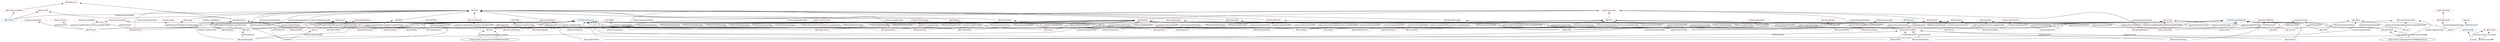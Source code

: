 digraph G {
  rankdir=BT
  node[height=.3]
"https://w3id.org/oseg/ont/osh/okh#FileUrl" [fillcolor="#1f77b4" color="#1f77b4" label="okh:FileUrl"]
"https://w3id.org/oseg/ont/osh/okh#Readme" [fillcolor="#1f77b4" color="#1f77b4" label="okh:Readme"]
"https://w3id.org/oseg/ont/osh/okh#AuxiliaryFile" [fillcolor="#1f77b4" color="#1f77b4" label="okh:AuxiliaryFile"]
"http://www.w3.org/2002/07/owl#ObjectProperty" [fillcolor="#1f77b4" color="#1f77b4" label="owl:ObjectProperty"]
"http://schema.org/StructuredValue" [fillcolor="#1f77b4" color="#1f77b4" label="schema:Structured..."]
"http://www.w3.org/2001/XMLSchema#dateTimeStamp" [fillcolor="#1f77b4" color="#1f77b4" label="xsd:dateTimeStamp"]
"http://www.w3.org/2002/07/owl#DatatypeProperty" [fillcolor="#1f77b4" color="#1f77b4" label="owl:DatatypeProperty"]
"http://www.w3.org/2001/XMLSchema#string" [fillcolor="#1f77b4" color="#1f77b4" label="xsd:string"]
"https://w3id.org/oseg/ont/osh/okh#Reference" [fillcolor="#1f77b4" color="#1f77b4" label="okh:Reference"]
"http://schema.org/Organization" [fillcolor="#1f77b4" color="#1f77b4" label="schema:Organization"]
"https://w3id.org/oseg/ont/osh/okh#BoM" [fillcolor="#1f77b4" color="#1f77b4" label="okh:BoM"]
"https://w3id.org/oseg/ont/osh/okh#ManifestFile" [fillcolor="#1f77b4" color="#1f77b4" label="okh:ManifestFile"]
"http://schema.org/URL" [fillcolor="#1f77b4" color="#1f77b4" label="schema:URL"]
"https://w3id.org/oseg/ont/osh/okh#OuterDimensions" [fillcolor="#1f77b4" color="#1f77b4" label="okh:OuterDimensions"]
"https://w3id.org/oseg/ont/osh/okh#Component" [fillcolor="#1f77b4" color="#1f77b4" label="okh:Component"]
"http://www.w3.org/2002/07/owl#Ontology" [fillcolor="#1f77b4" color="#1f77b4" label="owl:Ontology"]
"https://w3id.org/oseg/ont/osh/okh#Module" [fillcolor="#1f77b4" color="#1f77b4" label="okh:Module"]
"https://w3id.org/oseg/ont/osh/okh#Standard" [fillcolor="#1f77b4" color="#1f77b4" label="okh:Standard"]
"https://w3id.org/oseg/ont/osh/okh#ExportFile" [fillcolor="#1f77b4" color="#1f77b4" label="okh:ExportFile"]
"https://w3id.org/oseg/ont/osh/okh#Publication" [fillcolor="#1f77b4" color="#1f77b4" label="okh:Publication"]
"https://w3id.org/oseg/ont/osh/okh#ComponentReference" [fillcolor="#1f77b4" color="#1f77b4" label="okh:ComponentRefe..."]
"https://w3id.org/oseg/ont/osh/otrl#OTRL" [fillcolor="#1f77b4" color="#1f77b4" label="otrl:OTRL"]
"https://w3id.org/oseg/ont/osh/okh#Image" [fillcolor="#1f77b4" color="#1f77b4" label="okh:Image"]
"https://w3id.org/oseg/ont/osh/okh#File" [fillcolor="#1f77b4" color="#1f77b4" label="okh:File"]
"https://w3id.org/oseg/ont/osh/tsdc/core#OHTsDC" [fillcolor="#1f77b4" color="#1f77b4" label="tsdc:OHTsDC"]
"https://w3id.org/oseg/ont/osh/okh#WebsiteUrl" [fillcolor="#1f77b4" color="#1f77b4" label="okh:WebsiteUrl"]
"https://w3id.org/oseg/ont/osh/okh#Software" [fillcolor="#1f77b4" color="#1f77b4" label="okh:Software"]
"https://w3id.org/oseg/ont/osh/otrl#ODRL" [fillcolor="#1f77b4" color="#1f77b4" label="otrl:ODRL"]
"http://schema.org/Person" [fillcolor="#1f77b4" color="#1f77b4" label="schema:Person"]
"https://w3id.org/oseg/ont/osh/okh#UserManual" [fillcolor="#1f77b4" color="#1f77b4" label="okh:UserManual"]
"https://w3id.org/oseg/ont/osh/okh#ContributionGuide" [fillcolor="#1f77b4" color="#1f77b4" label="okh:ContributionG..."]
"https://w3id.org/oseg/ont/osh/okh#SourceFile" [fillcolor="#1f77b4" color="#1f77b4" label="okh:SourceFile"]
"http://spdx.org/rdf/terms#ListedLicense" [fillcolor="#1f77b4" color="#1f77b4" label="spdxt:ListedLicense"]
"http://ns.nature.com/terms/Publication" [fillcolor="#1f77b4" color="#1f77b4" label="npg:Publication"]
"http://www.w3.org/1999/02/22-rdf-syntax-ns#Property" [fillcolor="#1f77b4" color="#1f77b4" label="rdf:Property"]
"https://w3id.org/oseg/ont/osh/okh#ManufacturingInstructions" [fillcolor="#1f77b4" color="#1f77b4" label="okh:Manufacturing..."]
"https://w3id.org/oseg/ont/osh/okh#Mass" [fillcolor="#1f77b4" color="#1f77b4" label="okh:Mass"]
"https://w3id.org/oseg/ont/osh/okh#Part" [fillcolor="#1f77b4" color="#1f77b4" label="okh:Part"]
"https://w3id.org/oseg/ont/osh/okh#productionMetadata" [fillcolor="#e377c2" color="#e377c2" label="okh:productionMet..."]
"https://w3id.org/oseg/ont/osh/okh#Part" [fillcolor="#e377c2" color="#e377c2" label="okh:Part"]
"https://www.gnu.org/licenses/gpl-3.0.txt" [fillcolor="#e377c2" color="#e377c2" label="ns1:gpl-3.0.txt"]
"https://w3id.org/oseg/ont/osh/okh#Module" [fillcolor="#e377c2" color="#e377c2" label="okh:Module"]
"https://w3id.org/oseg/ont/osh/okh#File" [fillcolor="#e377c2" color="#e377c2" label="okh:File"]
"https://w3id.org/oseg/ont/osh/okh#organization" [fillcolor="#e377c2" color="#e377c2" label="okh:organization"]
"http://schema.org/version" [fillcolor="#e377c2" color="#e377c2" label="schema:version"]
"https://w3id.org/oseg/ont/osh/okh#Component" [fillcolor="#e377c2" color="#e377c2" label="okh:Component"]
"https://w3id.org/oseg/ont/osh/okh#hasPublication" [fillcolor="#e377c2" color="#e377c2" label="okh:hasPublication"]
"https://w3id.org/oseg/ont/osh/okh#Mass" [fillcolor="#e377c2" color="#e377c2" label="okh:Mass"]
"https://w3id.org/oseg/ont/osh/okh#hasUserManual" [fillcolor="#e377c2" color="#e377c2" label="okh:hasUserManual"]
"https://w3id.org/oseg/ont/osh/okh#functionalMetadata" [fillcolor="#e377c2" color="#e377c2" label="okh:functionalMet..."]
"https://w3id.org/oseg/ont/osh/okh#installationGuide" [fillcolor="#e377c2" color="#e377c2" label="okh:installationG..."]
"https://w3id.org/oseg/ont/osh/okh#Software" [fillcolor="#e377c2" color="#e377c2" label="okh:Software"]
"http://schema.org/url" [fillcolor="#e377c2" color="#e377c2" label="schema:url"]
"https://w3id.org/oseg/ont/osh/okh#cpcPatentClass" [fillcolor="#e377c2" color="#e377c2" label="okh:cpcPatentClass"]
"http://ns.nature.com/terms/doi" [fillcolor="#e377c2" color="#e377c2" label="npg:doi"]
"http://schema.org/StructuredValue" [fillcolor="#e377c2" color="#e377c2" label="schema:Structured..."]
"https://w3id.org/oseg/ont/osh/okh#Standard" [fillcolor="#e377c2" color="#e377c2" label="okh:Standard"]
"https://w3id.org/oseg/ont/osh/okh#documentationLanguage" [fillcolor="#e377c2" color="#e377c2" label="okh:documentation..."]
"http://schema.org/Organization" [fillcolor="#e377c2" color="#e377c2" label="schema:Organization"]
"http://schema.org/URL" [fillcolor="#e377c2" color="#e377c2" label="schema:URL"]
"https://w3id.org/oseg/ont/osh/okh#hasManufacturingInstructions" [fillcolor="#e377c2" color="#e377c2" label="okh:hasManufactur..."]
"https://w3id.org/oseg/ont/osh/okh#release" [fillcolor="#e377c2" color="#e377c2" label="okh:release"]
"https://w3id.org/oseg/ont/osh/okh#hasImage" [fillcolor="#e377c2" color="#e377c2" label="okh:hasImage"]
"https://w3id.org/oseg/ont/osh/okh#Image" [fillcolor="#e377c2" color="#e377c2" label="okh:Image"]
"https://w3id.org/oseg/ont/osh/okh#tsdc" [fillcolor="#e377c2" color="#e377c2" label="okh:tsdc"]
"https://w3id.org/oseg/ont/osh/okh#UserManual" [fillcolor="#e377c2" color="#e377c2" label="okh:UserManual"]
"https://w3id.org/oseg/ont/osh/okh" [fillcolor="#e377c2" color="#e377c2" label="ns2:okh"]
"https://w3id.org/oseg/ont/osh/okh#auxiliary" [fillcolor="#e377c2" color="#e377c2" label="okh:auxiliary"]
"https://w3id.org/oseg/ont/osh/okh#hasComponent" [fillcolor="#e377c2" color="#e377c2" label="okh:hasComponent"]
"http://www.w3.org/2001/XMLSchema#string" [fillcolor="#e377c2" color="#e377c2" label="xsd:string"]
"https://w3id.org/oseg/ont/osh/okh#WebsiteUrl" [fillcolor="#e377c2" color="#e377c2" label="okh:WebsiteUrl"]
"https://w3id.org/oseg/ont/osh/otrl#OTRL" [fillcolor="#e377c2" color="#e377c2" label="otrl:OTRL"]
"https://w3id.org/oseg/ont/osh/okh#Publication" [fillcolor="#e377c2" color="#e377c2" label="okh:Publication"]
"https://w3id.org/oseg/ont/osh/okh#url" [fillcolor="#e377c2" color="#e377c2" label="okh:url"]
"https://w3id.org/oseg/ont/osh/okh#OuterDimensions" [fillcolor="#e377c2" color="#e377c2" label="okh:OuterDimensions"]
"https://w3id.org/oseg/ont/osh/okh#fileFormat" [fillcolor="#e377c2" color="#e377c2" label="okh:fileFormat"]
"https://w3id.org/oseg/ont/osh/okh#hasManifestFile" [fillcolor="#e377c2" color="#e377c2" label="okh:hasManifestFile"]
"https://w3id.org/oseg/ont/osh/okh#hasSoftware" [fillcolor="#e377c2" color="#e377c2" label="okh:hasSoftware"]
"https://w3id.org/oseg/ont/osh/okh#openSCAD" [fillcolor="#e377c2" color="#e377c2" label="okh:openSCAD"]
"http://purl.obolibrary.org/obo/BFO_0000016" [fillcolor="#e377c2" color="#e377c2" label="obo:BFO_0000016"]
"https://w3id.org/oseg/ont/osh/okh#BoM" [fillcolor="#e377c2" color="#e377c2" label="okh:BoM"]
"https://w3id.org/oseg/ont/osh/okh#technologyReadinessLevel" [fillcolor="#e377c2" color="#e377c2" label="okh:technologyRea..."]
"https://w3id.org/oseg/ont/osh/okh#Readme" [fillcolor="#e377c2" color="#e377c2" label="okh:Readme"]
"https://w3id.org/oseg/ont/osh/okh#hasContributionGuide" [fillcolor="#e377c2" color="#e377c2" label="okh:hasContributi..."]
"https://w3id.org/oseg/ont/osh/okh#ManifestFile" [fillcolor="#e377c2" color="#e377c2" label="okh:ManifestFile"]
"http://schema.org/codeRepository" [fillcolor="#e377c2" color="#e377c2" label="schema:codeReposi..."]
"http://schema.org/inLanguage" [fillcolor="#e377c2" color="#e377c2" label="schema:inLanguage"]
"https://w3id.org/oseg/ont/osh/okh#ContributionGuide" [fillcolor="#e377c2" color="#e377c2" label="okh:ContributionG..."]
"http://ns.nature.com/terms/hasPublication" [fillcolor="#e377c2" color="#e377c2" label="npg:hasPublication"]
"https://w3id.org/oseg/ont/osh/otrl#ODRL" [fillcolor="#e377c2" color="#e377c2" label="otrl:ODRL"]
"https://w3id.org/oseg/ont/osh/okh#manufacturingProcess" [fillcolor="#e377c2" color="#e377c2" label="okh:manufacturing..."]
"https://w3id.org/oseg/ont/osh/okh#repo" [fillcolor="#e377c2" color="#e377c2" label="okh:repo"]
"https://w3id.org/oseg/ont/osh/okh#unit" [fillcolor="#e377c2" color="#e377c2" label="okh:unit"]
"http://schema.org/value" [fillcolor="#e377c2" color="#e377c2" label="schema:value"]
"https://w3id.org/oseg/ont/osh/okh#repoHost" [fillcolor="#e377c2" color="#e377c2" label="okh:repoHost"]
"https://w3id.org/oseg/ont/osh/okh#forkOf" [fillcolor="#e377c2" color="#e377c2" label="okh:forkOf"]
"https://w3id.org/oseg/ont/osh/okh#uploadMethod" [fillcolor="#e377c2" color="#e377c2" label="okh:uploadMethod"]
"http://data.epo.org/linked-data/def/patent/classificationIPCInventive" [fillcolor="#e377c2" color="#e377c2" label="epo:classificatio..."]
"https://w3id.org/oseg/ont/osh/okh#hasMass" [fillcolor="#e377c2" color="#e377c2" label="okh:hasMass"]
"https://w3id.org/oseg/ont/osh/okh#Reference" [fillcolor="#e377c2" color="#e377c2" label="okh:Reference"]
"https://w3id.org/oseg/ont/osh/okh#smallestToleranceClass" [fillcolor="#e377c2" color="#e377c2" label="okh:smallestToler..."]
"https://w3id.org/oseg/ont/osh/okh#relativePath" [fillcolor="#e377c2" color="#e377c2" label="okh:relativePath"]
"https://w3id.org/oseg/ont/osh/okh#SourceFile" [fillcolor="#e377c2" color="#e377c2" label="okh:SourceFile"]
"http://schema.org/copyrightHolder" [fillcolor="#e377c2" color="#e377c2" label="schema:copyrightH..."]
"https://w3id.org/oseg/ont/osh/okh#ManufacturingInstructions" [fillcolor="#e377c2" color="#e377c2" label="okh:Manufacturing..."]
"https://w3id.org/oseg/ont/osh/okh#hasOuterDimensions" [fillcolor="#e377c2" color="#e377c2" label="okh:hasOuterDimen..."]
"https://w3id.org/oseg/ont/osh/okh#repoSnapshot" [fillcolor="#e377c2" color="#e377c2" label="okh:repoSnapshot"]
"http://schema.org/isBasedOn" [fillcolor="#e377c2" color="#e377c2" label="schema:isBasedOn"]
"https://w3id.org/oseg/ont/osh/tsdc/core#OHTsDC" [fillcolor="#e377c2" color="#e377c2" label="tsdc:OHTsDC"]
"https://w3id.org/oseg/ont/osh/okh#doi" [fillcolor="#e377c2" color="#e377c2" label="okh:doi"]
"https://w3id.org/oseg/ont/osh/okh#version" [fillcolor="#e377c2" color="#e377c2" label="okh:version"]
"http://spdx.org/rdf/terms#ListedLicense" [fillcolor="#e377c2" color="#e377c2" label="spdxt:ListedLicense"]
"http://ns.nature.com/terms/Publication" [fillcolor="#e377c2" color="#e377c2" label="npg:Publication"]
"https://w3id.org/oseg/ont/osh/okh#standardID" [fillcolor="#e377c2" color="#e377c2" label="okh:standardID"]
"https://w3id.org/oseg/ont/osh/okh#permaURL" [fillcolor="#e377c2" color="#e377c2" label="okh:permaURL"]
"http://schema.org/image" [fillcolor="#e377c2" color="#e377c2" label="schema:image"]
"https://w3id.org/oseg/ont/osh/okh#ComponentReference" [fillcolor="#e377c2" color="#e377c2" label="okh:ComponentRefe..."]
"https://w3id.org/oseg/ont/osh/okh#licensor" [fillcolor="#e377c2" color="#e377c2" label="okh:licensor"]
"https://w3id.org/oseg/ont/osh/okh#value" [fillcolor="#e377c2" color="#e377c2" label="okh:value"]
"https://w3id.org/oseg/ont/osh/okh#export" [fillcolor="#e377c2" color="#e377c2" label="okh:export"]
"https://w3id.org/oseg/ont/osh/okh#source" [fillcolor="#e377c2" color="#e377c2" label="okh:source"]
"https://w3id.org/oseg/ont/osh/okh#compliesWith" [fillcolor="#e377c2" color="#e377c2" label="okh:compliesWith"]
"https://w3id.org/oseg/ont/osh/okh#timestamp" [fillcolor="#e377c2" color="#e377c2" label="okh:timestamp"]
"https://w3id.org/oseg/ont/osh/okh#dataSource" [fillcolor="#e377c2" color="#e377c2" label="okh:dataSource"]
"http://schema.org/encodingFormat" [fillcolor="#e377c2" color="#e377c2" label="schema:encodingFo..."]
"http://www.w3.org/2001/XMLSchema#dateTimeStamp" [fillcolor="#e377c2" color="#e377c2" label="xsd:dateTimeStamp"]
"https://w3id.org/oseg/ont/osh/okh#fileUrl" [fillcolor="#e377c2" color="#e377c2" label="okh:fileUrl"]
"https://w3id.org/oseg/ont/osh/okh#documentationReadinessLevel" [fillcolor="#e377c2" color="#e377c2" label="okh:documentation..."]
"https://w3id.org/oseg/ont/osh/okh#function" [fillcolor="#e377c2" color="#e377c2" label="okh:function"]
"http://schema.org/Person" [fillcolor="#e377c2" color="#e377c2" label="schema:Person"]
"https://w3id.org/oseg/ont/osh/okh#versionOf" [fillcolor="#e377c2" color="#e377c2" label="okh:versionOf"]
"https://w3id.org/oseg/ont/osh/okh#AuxiliaryFile" [fillcolor="#e377c2" color="#e377c2" label="okh:AuxiliaryFile"]
"https://w3id.org/oseg/ont/osh/okh#hasBoM" [fillcolor="#e377c2" color="#e377c2" label="okh:hasBoM"]
"https://w3id.org/oseg/ont/osh/okh#spdxLicense" [fillcolor="#e377c2" color="#e377c2" label="okh:spdxLicense"]
"https://w3id.org/oseg/ont/osh/okh#material" [fillcolor="#e377c2" color="#e377c2" label="okh:material"]
"https://w3id.org/oseg/ont/osh/okh#ExportFile" [fillcolor="#e377c2" color="#e377c2" label="okh:ExportFile"]
"https://w3id.org/oseg/ont/osh/okh#hasReadme" [fillcolor="#e377c2" color="#e377c2" label="okh:hasReadme"]
"https://w3id.org/oseg/ont/osh/okh#attestation" [fillcolor="#e377c2" color="#e377c2" label="okh:attestation"]
"https://w3id.org/oseg/ont/osh/okh#okhv" [fillcolor="#e377c2" color="#e377c2" label="okh:okhv"]
"https://w3id.org/oseg/ont/osh/okh#alternativeLicense" [fillcolor="#e377c2" color="#e377c2" label="okh:alternativeLi..."]
  "https://w3id.org/oseg/ont/osh/okh#hasOuterDimensions" -> "https://w3id.org/oseg/ont/osh/okh#productionMetadata" [label="subPropertyOf"]
  "https://w3id.org/oseg/ont/osh/okh#hasMass" -> "https://w3id.org/oseg/ont/osh/okh#productionMetadata" [label="subPropertyOf"]
  "https://w3id.org/oseg/ont/osh/okh#smallestToleranceClass" -> "https://w3id.org/oseg/ont/osh/okh#productionMetadata" [label="subPropertyOf"]
  "https://w3id.org/oseg/ont/osh/okh#auxiliary" -> "https://w3id.org/oseg/ont/osh/okh#Part" [label="schema:domainIncludes"]
  "https://w3id.org/oseg/ont/osh/okh#forkOf" -> "http://www.w3.org/2002/07/owl#ObjectProperty" [label="a"]
  "https://w3id.org/oseg/ont/osh/okh#uploadMethod" -> "http://www.w3.org/2002/07/owl#DatatypeProperty" [label="a"]
  "https://w3id.org/oseg/ont/osh/okh#cpcPatentClass" -> "http://data.epo.org/linked-data/def/patent/classificationIPCInventive" [label="subPropertyOf"]
  "https://w3id.org/oseg/ont/osh/okh" -> "https://www.gnu.org/licenses/gpl-3.0.txt" [label="dcterms:license"]
  "https://w3id.org/oseg/ont/osh/okh#export" -> "https://w3id.org/oseg/ont/osh/okh#Part" [label="schema:domainIncludes"]
  "https://w3id.org/oseg/ont/osh/okh#licensor" -> "https://w3id.org/oseg/ont/osh/okh#Module" [label="schema:domainIncludes"]
  "https://w3id.org/oseg/ont/osh/okh#alternativeLicense" -> "https://w3id.org/oseg/ont/osh/okh#File" [label="schema:rangeIncludes"]
  "https://w3id.org/oseg/ont/osh/okh#organization" -> "http://www.w3.org/2002/07/owl#ObjectProperty" [label="a"]
  "https://w3id.org/oseg/ont/osh/okh" -> "https://www.gnu.org/licenses/gpl-3.0.txt" [label="cc:license"]
  "https://w3id.org/oseg/ont/osh/okh#auxiliary" -> "https://w3id.org/oseg/ont/osh/okh#Module" [label="schema:domainIncludes"]
  "https://w3id.org/oseg/ont/osh/okh#version" -> "https://w3id.org/oseg/ont/osh/okh#Module" [label="schema:domainIncludes"]
  "https://w3id.org/oseg/ont/osh/okh#okhv" -> "http://schema.org/version" [label="subPropertyOf"]
  "https://w3id.org/oseg/ont/osh/okh#standardID" -> "https://w3id.org/oseg/ont/osh/okh#Standard" [label="schema:domainIncludes"]
  "https://w3id.org/oseg/ont/osh/okh#export" -> "https://w3id.org/oseg/ont/osh/okh#Module" [label="schema:domainIncludes"]
  "https://w3id.org/oseg/ont/osh/okh#hasMass" -> "http://www.w3.org/2002/07/owl#ObjectProperty" [label="a"]
  "https://w3id.org/oseg/ont/osh/okh#Part" -> "https://w3id.org/oseg/ont/osh/okh#Component" [label=""]
  "https://w3id.org/oseg/ont/osh/okh#hasPublication" -> "http://www.w3.org/2002/07/owl#ObjectProperty" [label="a"]
  "https://w3id.org/oseg/ont/osh/okh#unit" -> "https://w3id.org/oseg/ont/osh/okh#Mass" [label="schema:domainIncludes"]
  "https://w3id.org/oseg/ont/osh/okh#ComponentReference" -> "https://w3id.org/oseg/ont/osh/okh#Reference" [label=""]
  "https://w3id.org/oseg/ont/osh/okh#smallestToleranceClass" -> "http://www.w3.org/2002/07/owl#ObjectProperty" [label="a"]
  "https://w3id.org/oseg/ont/osh/okh#spdxLicense" -> "https://w3id.org/oseg/ont/osh/okh#Module" [label="schema:domainIncludes"]
  "https://w3id.org/oseg/ont/osh/okh#relativePath" -> "http://www.w3.org/2002/07/owl#ObjectProperty" [label="a"]
  "https://w3id.org/oseg/ont/osh/okh#UserManual" -> "https://w3id.org/oseg/ont/osh/okh#File" [label=""]
  "https://w3id.org/oseg/ont/osh/okh#hasUserManual" -> "http://www.w3.org/2002/07/owl#ObjectProperty" [label="a"]
  "https://w3id.org/oseg/ont/osh/okh#functionalMetadata" -> "http://www.w3.org/2002/07/owl#DatatypeProperty" [label="a"]
  "https://w3id.org/oseg/ont/osh/okh#installationGuide" -> "http://www.w3.org/2002/07/owl#DatatypeProperty" [label="a"]
  "https://w3id.org/oseg/ont/osh/okh#Module" -> "https://w3id.org/oseg/ont/osh/okh#Component" [label=""]
  "https://w3id.org/oseg/ont/osh/okh#source" -> "https://w3id.org/oseg/ont/osh/okh#SourceFile" [label="schema:rangeIncludes"]
  "https://w3id.org/oseg/ont/osh/okh#installationGuide" -> "https://w3id.org/oseg/ont/osh/okh#Software" [label="schema:domainIncludes"]
  "https://w3id.org/oseg/ont/osh/okh#dataSource" -> "http://schema.org/url" [label="subPropertyOf"]
  "https://w3id.org/oseg/ont/osh/okh#cpcPatentClass" -> "http://www.w3.org/2002/07/owl#ObjectProperty" [label="a"]
  "https://w3id.org/oseg/ont/osh/okh#hasMass" -> "https://w3id.org/oseg/ont/osh/okh#Mass" [label="schema:rangeIncludes"]
  "https://w3id.org/oseg/ont/osh/okh#version" -> "http://schema.org/version" [label="subPropertyOf"]
  "https://w3id.org/oseg/ont/osh/okh#attestation" -> "https://w3id.org/oseg/ont/osh/okh#Module" [label="schema:domainIncludes"]
  "https://w3id.org/oseg/ont/osh/okh#function" -> "https://w3id.org/oseg/ont/osh/okh#Module" [label="schema:domainIncludes"]
  "https://w3id.org/oseg/ont/osh/okh#Software" -> "https://w3id.org/oseg/ont/osh/okh#Component" [label=""]
  "https://w3id.org/oseg/ont/osh/okh#licensor" -> "http://schema.org/copyrightHolder" [label="subPropertyOf"]
  "https://w3id.org/oseg/ont/osh/okh#compliesWith" -> "https://w3id.org/oseg/ont/osh/okh#Component" [label="schema:domainIncludes"]
  "https://w3id.org/oseg/ont/osh/okh#doi" -> "http://ns.nature.com/terms/doi" [label="subPropertyOf"]
  "https://w3id.org/oseg/ont/osh/okh#hasManufacturingInstructions" -> "https://w3id.org/oseg/ont/osh/okh#ManufacturingInstructions" [label="schema:rangeIncludes"]
  "https://w3id.org/oseg/ont/osh/okh#relatedTsdc" -> "https://w3id.org/oseg/ont/osh/okh#tsdc" [label="schema:supersededBy"]
  "https://w3id.org/oseg/ont/osh/okh#functionalMetadata" -> "http://schema.org/StructuredValue" [label="schema:rangeIncludes"]
  "https://w3id.org/oseg/ont/osh/okh#hasSoftware" -> "https://w3id.org/oseg/ont/osh/okh#Module" [label="schema:domainIncludes"]
  "https://w3id.org/oseg/ont/osh/okh#compliesWith" -> "https://w3id.org/oseg/ont/osh/okh#Standard" [label="schema:rangeIncludes"]
  "https://w3id.org/oseg/ont/osh/okh#documentationLanguage" -> "http://www.w3.org/2002/07/owl#DatatypeProperty" [label="a"]
  "https://w3id.org/oseg/ont/osh/okh#uploadMethod" -> "http://www.w3.org/2001/XMLSchema#string" [label="schema:rangeIncludes"]
  "https://w3id.org/oseg/ont/osh/okh#licensor" -> "http://schema.org/Organization" [label="schema:rangeIncludes"]
  "https://w3id.org/oseg/ont/osh/okh#repo" -> "https://w3id.org/oseg/ont/osh/okh#Module" [label="schema:domainIncludes"]
  "https://w3id.org/oseg/ont/osh/okh#FileUrl" -> "http://schema.org/URL" [label=""]
  "https://w3id.org/oseg/ont/osh/okh#hasManufacturingInstructions" -> "http://www.w3.org/2002/07/owl#ObjectProperty" [label="a"]
  "https://w3id.org/oseg/ont/osh/okh#hasOuterDimensions" -> "http://www.w3.org/2002/07/owl#ObjectProperty" [label="a"]
  "https://w3id.org/oseg/ont/osh/okh#hasImage" -> "https://w3id.org/oseg/ont/osh/okh#Component" [label="schema:domainIncludes"]
  "https://w3id.org/oseg/ont/osh/okh#documentationReadinessLevel" -> "https://w3id.org/oseg/ont/osh/okh#Module" [label="schema:domainIncludes"]
  "https://w3id.org/oseg/ont/osh/okh#repoSnapshot" -> "https://w3id.org/oseg/ont/osh/okh#repo" [label="subPropertyOf"]
  "https://w3id.org/oseg/ont/osh/okh#repoSnapshot" -> "http://www.w3.org/2002/07/owl#ObjectProperty" [label="a"]
  "https://w3id.org/oseg/ont/osh/okh#release" -> "http://www.w3.org/2002/07/owl#DatatypeProperty" [label="a"]
  "https://w3id.org/oseg/ont/osh/okh#forkOf" -> "http://schema.org/isBasedOn" [label="subPropertyOf"]
  "https://w3id.org/oseg/ont/osh/okh#tsdc" -> "https://w3id.org/oseg/ont/osh/tsdc/core#OHTsDC" [label="schema:rangeIncludes"]
  "https://w3id.org/oseg/ont/osh/okh#hasComponent" -> "https://w3id.org/oseg/ont/osh/okh#WebsiteUrl" [label="schema:rangeIncludes"]
  "https://w3id.org/oseg/ont/osh/okh#value" -> "https://w3id.org/oseg/ont/osh/okh#Mass" [label="schema:domainIncludes"]
  "https://w3id.org/oseg/ont/osh/okh#doi" -> "http://www.w3.org/2002/07/owl#DatatypeProperty" [label="a"]
  "https://w3id.org/oseg/ont/osh/okh#technologyReadinessLevel" -> "https://w3id.org/oseg/ont/osh/okh#Module" [label="schema:domainIncludes"]
  "https://w3id.org/oseg/ont/osh/okh#dataSource" -> "https://w3id.org/oseg/ont/osh/okh#Module" [label="schema:domainIncludes"]
  "https://w3id.org/oseg/ont/osh/okh#hasBoM" -> "https://w3id.org/oseg/ont/osh/okh#Module" [label="schema:domainIncludes"]
  "https://w3id.org/oseg/ont/osh/okh#version" -> "http://www.w3.org/2002/07/owl#DatatypeProperty" [label="a"]
  "https://w3id.org/oseg/ont/osh/okh#repoSnapshot" -> "https://w3id.org/oseg/ont/osh/okh#Module" [label="schema:domainIncludes"]
  "https://w3id.org/oseg/ont/osh/okh#spdxLicense" -> "http://spdx.org/rdf/terms#ListedLicense" [label="schema:rangeIncludes"]
  "https://w3id.org/oseg/ont/osh/okh#Publication" -> "http://ns.nature.com/terms/Publication" [label=""]
  "https://w3id.org/oseg/ont/osh/okh#hasContributionGuide" -> "https://w3id.org/oseg/ont/osh/okh#Module" [label="schema:domainIncludes"]
  "https://w3id.org/oseg/ont/osh/okh#okhv" -> "https://w3id.org/oseg/ont/osh/okh#ManifestFile" [label="schema:domainIncludes"]
  "https://w3id.org/oseg/ont/osh/okh#permaURL" -> "https://w3id.org/oseg/ont/osh/okh#File" [label="schema:domainIncludes"]
  "https://w3id.org/oseg/ont/osh/okh#hasImage" -> "http://www.w3.org/2002/07/owl#ObjectProperty" [label="a"]
  "https://w3id.org/oseg/ont/osh/okh#functionalMetadata" -> "https://w3id.org/oseg/ont/osh/okh#Module" [label="schema:domainIncludes"]
  "https://w3id.org/oseg/ont/osh/okh#versionOf" -> "https://w3id.org/oseg/ont/osh/okh#Module" [label="schema:domainIncludes"]
  "https://w3id.org/oseg/ont/osh/okh#organization" -> "https://w3id.org/oseg/ont/osh/okh#Module" [label="schema:domainIncludes"]
  "https://w3id.org/oseg/ont/osh/okh#standardID" -> "http://www.w3.org/2002/07/owl#DatatypeProperty" [label="a"]
  "https://w3id.org/oseg/ont/osh/okh#relativePath" -> "https://w3id.org/oseg/ont/osh/okh#File" [label="schema:domainIncludes"]
  "https://w3id.org/oseg/ont/osh/okh#hasImage" -> "https://w3id.org/oseg/ont/osh/okh#Image" [label="schema:rangeIncludes"]
  "https://w3id.org/oseg/ont/osh/okh#permaURL" -> "http://www.w3.org/2002/07/owl#ObjectProperty" [label="a"]
  "https://w3id.org/oseg/ont/osh/okh#uploadMethod" -> "https://w3id.org/oseg/ont/osh/okh#Component" [label="schema:domainIncludes"]
  "https://w3id.org/oseg/ont/osh/okh#hasImage" -> "http://schema.org/image" [label="subPropertyOf"]
  "https://w3id.org/oseg/ont/osh/okh#hasComponent" -> "https://w3id.org/oseg/ont/osh/okh#Part" [label="schema:rangeIncludes"]
  "https://w3id.org/oseg/ont/osh/okh#relatedTsdc" -> "https://w3id.org/oseg/ont/osh/okh#tsdc" [label="owl:sameAs"]
  "https://w3id.org/oseg/ont/osh/okh#FileUrl" -> "https://w3id.org/oseg/ont/osh/okh#ComponentReference" [label=""]
  "https://w3id.org/oseg/ont/osh/okh#hasUserManual" -> "https://w3id.org/oseg/ont/osh/okh#UserManual" [label="schema:rangeIncludes"]
  "https://w3id.org/oseg/ont/osh/okh#licensor" -> "http://www.w3.org/2002/07/owl#ObjectProperty" [label="a"]
  "https://w3id.org/oseg/ont/osh/okh#url" -> "https://w3id.org/oseg/ont/osh/okh#File" [label="schema:domainIncludes"]
  "https://w3id.org/oseg/ont/osh/okh" -> "http://www.w3.org/2002/07/owl#Ontology" [label="a"]
  "https://w3id.org/oseg/ont/osh/okh#SourceFile" -> "https://w3id.org/oseg/ont/osh/okh#File" [label=""]
  "https://w3id.org/oseg/ont/osh/okh" -> "https://w3id.org/oseg/ont/osh/okh" [label="owl:versionIRI"]
  "https://w3id.org/oseg/ont/osh/okh#auxiliary" -> "http://www.w3.org/2002/07/owl#ObjectProperty" [label="a"]
  "https://w3id.org/oseg/ont/osh/okh#hasComponent" -> "https://w3id.org/oseg/ont/osh/okh#Module" [label="schema:rangeIncludes"]
  "https://w3id.org/oseg/ont/osh/okh#value" -> "http://www.w3.org/2002/07/owl#DatatypeProperty" [label="a"]
  "https://w3id.org/oseg/ont/osh/okh#hasComponent" -> "http://www.w3.org/2002/07/owl#ObjectProperty" [label="a"]
  "https://w3id.org/oseg/ont/osh/okh#relativePath" -> "http://www.w3.org/2001/XMLSchema#string" [label="schema:rangeIncludes"]
  "https://w3id.org/oseg/ont/osh/okh#attestation" -> "https://w3id.org/oseg/ont/osh/okh#WebsiteUrl" [label="schema:rangeIncludes"]
  "https://w3id.org/oseg/ont/osh/okh#export" -> "http://www.w3.org/2002/07/owl#ObjectProperty" [label="a"]
  "https://w3id.org/oseg/ont/osh/okh#tsdc" -> "https://w3id.org/oseg/ont/osh/okh#Component" [label="schema:domainIncludes"]
  "https://w3id.org/oseg/ont/osh/okh#hasManufacturingInstructions" -> "https://w3id.org/oseg/ont/osh/okh#Part" [label="schema:domainIncludes"]
  "https://w3id.org/oseg/ont/osh/okh#alternativeLicense" -> "https://w3id.org/oseg/ont/osh/okh#Module" [label="schema:domainIncludes"]
  "https://w3id.org/oseg/ont/osh/okh#technologyReadinessLevel" -> "https://w3id.org/oseg/ont/osh/otrl#OTRL" [label="schema:rangeIncludes"]
  "https://w3id.org/oseg/ont/osh/okh#tsdc" -> "http://www.w3.org/2002/07/owl#ObjectProperty" [label="a"]
  "https://w3id.org/oseg/ont/osh/okh#cpcPatentClass" -> "http://www.w3.org/2001/XMLSchema#string" [label="schema:rangeIncludes"]
  "https://w3id.org/oseg/ont/osh/okh#source" -> "http://www.w3.org/2002/07/owl#ObjectProperty" [label="a"]
  "https://w3id.org/oseg/ont/osh/okh#compliesWith" -> "http://www.w3.org/2002/07/owl#ObjectProperty" [label="a"]
  "https://w3id.org/oseg/ont/osh/okh#doi" -> "https://w3id.org/oseg/ont/osh/okh#Publication" [label="schema:domainIncludes"]
  "https://w3id.org/oseg/ont/osh/okh#url" -> "http://www.w3.org/2002/07/owl#ObjectProperty" [label="a"]
  "https://w3id.org/oseg/ont/osh/okh#openSCAD" -> "https://w3id.org/oseg/ont/osh/okh#OuterDimensions" [label="schema:domainIncludes"]
  "https://w3id.org/oseg/ont/osh/okh#forkOf" -> "https://w3id.org/oseg/ont/osh/okh#Part" [label="schema:domainIncludes"]
  "https://w3id.org/oseg/ont/osh/okh#hasManufacturingInstructions" -> "https://w3id.org/oseg/ont/osh/okh#Module" [label="schema:domainIncludes"]
  "https://w3id.org/oseg/ont/osh/okh#standardID" -> "http://www.w3.org/2001/XMLSchema#string" [label="schema:rangeIncludes"]
  "https://w3id.org/oseg/ont/osh/okh#fileFormat" -> "http://www.w3.org/2002/07/owl#ObjectProperty" [label="a"]
  "https://w3id.org/oseg/ont/osh/okh#timestamp" -> "http://www.w3.org/2002/07/owl#ObjectProperty" [label="a"]
  "https://w3id.org/oseg/ont/osh/okh#material" -> "https://w3id.org/oseg/ont/osh/okh#productionMetadata" [label="subPropertyOf"]
  "https://w3id.org/oseg/ont/osh/okh#smallestToleranceClass" -> "https://w3id.org/oseg/ont/osh/okh#Part" [label="schema:domainIncludes"]
  "https://w3id.org/oseg/ont/osh/okh#relativePath" -> "http://schema.org/url" [label="subPropertyOf"]
  "https://w3id.org/oseg/ont/osh/okh#Image" -> "https://w3id.org/oseg/ont/osh/okh#File" [label=""]
  "https://w3id.org/oseg/ont/osh/okh#forkOf" -> "https://w3id.org/oseg/ont/osh/okh#Module" [label="schema:domainIncludes"]
  "https://w3id.org/oseg/ont/osh/okh#hasManifestFile" -> "http://www.w3.org/2002/07/owl#ObjectProperty" [label="a"]
  "https://w3id.org/oseg/ont/osh/okh#organization" -> "http://schema.org/Organization" [label="schema:rangeIncludes"]
  "https://w3id.org/oseg/ont/osh/okh#dataSource" -> "http://www.w3.org/2002/07/owl#DatatypeProperty" [label="a"]
  "https://w3id.org/oseg/ont/osh/okh#functionalMetadata" -> "http://schema.org/value" [label="subPropertyOf"]
  "https://w3id.org/oseg/ont/osh/okh#hasSoftware" -> "http://www.w3.org/2002/07/owl#ObjectProperty" [label="a"]
  "https://w3id.org/oseg/ont/osh/okh#fileFormat" -> "http://schema.org/encodingFormat" [label="subPropertyOf"]
  "https://w3id.org/oseg/ont/osh/okh#openSCAD" -> "http://www.w3.org/2002/07/owl#DatatypeProperty" [label="a"]
  "https://w3id.org/oseg/ont/osh/okh#documentationLanguage" -> "https://w3id.org/oseg/ont/osh/okh#Part" [label="schema:domainIncludes"]
  "https://w3id.org/oseg/ont/osh/okh#timestamp" -> "http://www.w3.org/2001/XMLSchema#dateTimeStamp" [label="schema:rangeIncludes"]
  "https://w3id.org/oseg/ont/osh/okh#productionMetadata" -> "https://w3id.org/oseg/ont/osh/okh#Part" [label="schema:domainIncludes"]
  "https://w3id.org/oseg/ont/osh/okh#fileUrl" -> "https://w3id.org/oseg/ont/osh/okh#File" [label="schema:domainIncludes"]
  "https://w3id.org/oseg/ont/osh/okh#ContributionGuide" -> "https://w3id.org/oseg/ont/osh/okh#File" [label=""]
  "https://w3id.org/oseg/ont/osh/okh#function" -> "http://purl.obolibrary.org/obo/BFO_0000016" [label="subPropertyOf"]
  "https://w3id.org/oseg/ont/osh/okh#fileUrl" -> "http://www.w3.org/2002/07/owl#ObjectProperty" [label="a"]
  "https://w3id.org/oseg/ont/osh/okh#hasPublication" -> "https://w3id.org/oseg/ont/osh/okh#Module" [label="schema:domainIncludes"]
  "https://w3id.org/oseg/ont/osh/okh#openScad" -> "https://w3id.org/oseg/ont/osh/okh#openSCAD" [label="schema:supersededBy"]
  "https://w3id.org/oseg/ont/osh/okh#hasSoftware" -> "https://w3id.org/oseg/ont/osh/okh#Software" [label="schema:rangeIncludes"]
  "https://w3id.org/oseg/ont/osh/okh#documentationReadinessLevel" -> "http://www.w3.org/2002/07/owl#ObjectProperty" [label="a"]
  "https://w3id.org/oseg/ont/osh/okh#documentationLanguage" -> "https://w3id.org/oseg/ont/osh/okh#Module" [label="schema:domainIncludes"]
  "https://w3id.org/oseg/ont/osh/okh#hasBoM" -> "https://w3id.org/oseg/ont/osh/okh#BoM" [label="schema:rangeIncludes"]
  "https://w3id.org/oseg/ont/osh/okh#function" -> "http://www.w3.org/2001/XMLSchema#string" [label="schema:rangeIncludes"]
  "https://w3id.org/oseg/ont/osh/okh#productionMetadata" -> "https://w3id.org/oseg/ont/osh/okh#Module" [label="schema:domainIncludes"]
  "https://w3id.org/oseg/ont/osh/okh#technologyReadinessLevel" -> "http://www.w3.org/2002/07/owl#ObjectProperty" [label="a"]
  "https://w3id.org/oseg/ont/osh/okh#WebsiteUrl" -> "http://schema.org/URL" [label=""]
  "https://w3id.org/oseg/ont/osh/okh#hasReadme" -> "https://w3id.org/oseg/ont/osh/okh#Module" [label="schema:domainIncludes"]
  "https://w3id.org/oseg/ont/osh/okh#hasReadme" -> "https://w3id.org/oseg/ont/osh/okh#Readme" [label="schema:rangeIncludes"]
  "https://w3id.org/oseg/ont/osh/okh#source" -> "https://w3id.org/oseg/ont/osh/okh#Part" [label="schema:domainIncludes"]
  "https://w3id.org/oseg/ont/osh/okh#manufacturingProcess" -> "https://w3id.org/oseg/ont/osh/okh#productionMetadata" [label="subPropertyOf"]
  "https://w3id.org/oseg/ont/osh/okh#function" -> "http://www.w3.org/2002/07/owl#DatatypeProperty" [label="a"]
  "https://w3id.org/oseg/ont/osh/okh#FileUrl" -> "https://w3id.org/oseg/ont/osh/okh#File" [label="schema:supersededBy"]
  "https://w3id.org/oseg/ont/osh/okh#licensor" -> "http://schema.org/Person" [label="schema:rangeIncludes"]
  "https://w3id.org/oseg/ont/osh/okh#hasContributionGuide" -> "http://www.w3.org/2002/07/owl#ObjectProperty" [label="a"]
  "https://w3id.org/oseg/ont/osh/okh#release" -> "https://w3id.org/oseg/ont/osh/okh#Module" [label="schema:domainIncludes"]
  "https://w3id.org/oseg/ont/osh/okh#fileFormat" -> "https://w3id.org/oseg/ont/osh/okh#File" [label="schema:domainIncludes"]
  "https://w3id.org/oseg/ont/osh/okh#cpcPatentClass" -> "https://w3id.org/oseg/ont/osh/okh#Module" [label="schema:domainIncludes"]
  "https://w3id.org/oseg/ont/osh/okh#repoHost" -> "http://schema.org/url" [label="subPropertyOf"]
  "https://w3id.org/oseg/ont/osh/okh#release" -> "https://w3id.org/oseg/ont/osh/okh#Software" [label="schema:domainIncludes"]
  "https://w3id.org/oseg/ont/osh/okh#source" -> "https://w3id.org/oseg/ont/osh/okh#Module" [label="schema:domainIncludes"]
  "https://w3id.org/oseg/ont/osh/okh#versionOf" -> "http://www.w3.org/2002/07/owl#ObjectProperty" [label="a"]
  "https://w3id.org/oseg/ont/osh/okh#repo" -> "https://w3id.org/oseg/ont/osh/okh#WebsiteUrl" [label="schema:rangeIncludes"]
  "https://w3id.org/oseg/ont/osh/okh#auxiliary" -> "https://w3id.org/oseg/ont/osh/okh#AuxiliaryFile" [label="schema:rangeIncludes"]
  "https://w3id.org/oseg/ont/osh/okh#hasBoM" -> "http://www.w3.org/2002/07/owl#ObjectProperty" [label="a"]
  "https://w3id.org/oseg/ont/osh/okh#hasManifestFile" -> "https://w3id.org/oseg/ont/osh/okh#ManifestFile" [label="schema:rangeIncludes"]
  "https://w3id.org/oseg/ont/osh/okh#BoM" -> "https://w3id.org/oseg/ont/osh/okh#File" [label=""]
  "https://w3id.org/oseg/ont/osh/okh#productionMetadata" -> "http://www.w3.org/1999/02/22-rdf-syntax-ns#Property" [label="a"]
  "https://w3id.org/oseg/ont/osh/okh#spdxLicense" -> "http://www.w3.org/2002/07/owl#ObjectProperty" [label="a"]
  "https://w3id.org/oseg/ont/osh/okh#versionOf" -> "https://w3id.org/oseg/ont/osh/okh#Module" [label="schema:rangeIncludes"]
  "https://w3id.org/oseg/ont/osh/okh#hasComponent" -> "https://w3id.org/oseg/ont/osh/okh#Module" [label="schema:domainIncludes"]
  "https://w3id.org/oseg/ont/osh/okh#repo" -> "http://schema.org/codeRepository" [label="subPropertyOf"]
  "https://w3id.org/oseg/ont/osh/okh#documentationLanguage" -> "http://schema.org/inLanguage" [label="subPropertyOf"]
  "https://w3id.org/oseg/ont/osh/okh#ManifestFile" -> "https://w3id.org/oseg/ont/osh/okh#File" [label=""]
  "https://w3id.org/oseg/ont/osh/okh#hasContributionGuide" -> "https://w3id.org/oseg/ont/osh/okh#ContributionGuide" [label="schema:rangeIncludes"]
  "https://w3id.org/oseg/ont/osh/okh#material" -> "http://www.w3.org/2002/07/owl#DatatypeProperty" [label="a"]
  "https://w3id.org/oseg/ont/osh/okh#export" -> "https://w3id.org/oseg/ont/osh/okh#ExportFile" [label="schema:rangeIncludes"]
  "https://w3id.org/oseg/ont/osh/okh#unit" -> "https://w3id.org/oseg/ont/osh/okh#OuterDimensions" [label="schema:domainIncludes"]
  "https://w3id.org/oseg/ont/osh/okh#timestamp" -> "https://w3id.org/oseg/ont/osh/okh#Module" [label="schema:domainIncludes"]
  "https://w3id.org/oseg/ont/osh/okh#repoSnapshot" -> "https://w3id.org/oseg/ont/osh/okh#WebsiteUrl" [label="schema:rangeIncludes"]
  "https://w3id.org/oseg/ont/osh/okh#AuxiliaryFile" -> "https://w3id.org/oseg/ont/osh/okh#File" [label=""]
  "https://w3id.org/oseg/ont/osh/okh#hasPublication" -> "http://ns.nature.com/terms/hasPublication" [label="subPropertyOf"]
  "https://w3id.org/oseg/ont/osh/okh#fileUrl" -> "http://schema.org/url" [label="subPropertyOf"]
  "https://w3id.org/oseg/ont/osh/okh#openScad" -> "https://w3id.org/oseg/ont/osh/okh#openSCAD" [label="owl:sameAs"]
  "https://w3id.org/oseg/ont/osh/okh#hasManifestFile" -> "https://w3id.org/oseg/ont/osh/okh#Part" [label="schema:domainIncludes"]
  "https://w3id.org/oseg/ont/osh/okh#Readme" -> "https://w3id.org/oseg/ont/osh/okh#File" [label=""]
  "https://w3id.org/oseg/ont/osh/okh#openSCAD" -> "http://www.w3.org/2001/XMLSchema#string" [label="schema:rangeIncludes"]
  "https://w3id.org/oseg/ont/osh/okh#ExportFile" -> "https://w3id.org/oseg/ont/osh/okh#File" [label=""]
  "https://w3id.org/oseg/ont/osh/okh#fileUrl" -> "https://w3id.org/oseg/ont/osh/okh#url" [label="schema:supersededBy"]
  "https://w3id.org/oseg/ont/osh/okh#url" -> "http://schema.org/url" [label="subPropertyOf"]
  "https://w3id.org/oseg/ont/osh/okh#hasReadme" -> "http://www.w3.org/2002/07/owl#ObjectProperty" [label="a"]
  "https://w3id.org/oseg/ont/osh/okh#documentationReadinessLevel" -> "https://w3id.org/oseg/ont/osh/otrl#ODRL" [label="schema:rangeIncludes"]
  "https://w3id.org/oseg/ont/osh/okh#attestation" -> "http://www.w3.org/2002/07/owl#ObjectProperty" [label="a"]
  "https://w3id.org/oseg/ont/osh/okh#manufacturingProcess" -> "http://www.w3.org/2002/07/owl#DatatypeProperty" [label="a"]
  "https://w3id.org/oseg/ont/osh/okh#okhv" -> "http://www.w3.org/2002/07/owl#DatatypeProperty" [label="a"]
  "https://w3id.org/oseg/ont/osh/okh#hasManifestFile" -> "https://w3id.org/oseg/ont/osh/okh#Module" [label="schema:domainIncludes"]
  "https://w3id.org/oseg/ont/osh/okh#WebsiteUrl" -> "https://w3id.org/oseg/ont/osh/okh#Reference" [label=""]
  "https://w3id.org/oseg/ont/osh/okh#hasOuterDimensions" -> "https://w3id.org/oseg/ont/osh/okh#OuterDimensions" [label="schema:rangeIncludes"]
  "https://w3id.org/oseg/ont/osh/okh#repo" -> "http://www.w3.org/2002/07/owl#ObjectProperty" [label="a"]
  "https://w3id.org/oseg/ont/osh/okh#unit" -> "http://www.w3.org/2002/07/owl#DatatypeProperty" [label="a"]
  "https://w3id.org/oseg/ont/osh/okh#alternativeLicense" -> "http://www.w3.org/2002/07/owl#ObjectProperty" [label="a"]
  "https://w3id.org/oseg/ont/osh/okh#hasUserManual" -> "https://w3id.org/oseg/ont/osh/okh#Module" [label="schema:domainIncludes"]
  "https://w3id.org/oseg/ont/osh/okh#productionMetadata" -> "http://schema.org/value" [label="subPropertyOf"]
  "https://w3id.org/oseg/ont/osh/okh#repoHost" -> "https://w3id.org/oseg/ont/osh/okh#Module" [label="schema:domainIncludes"]
  "https://w3id.org/oseg/ont/osh/okh#repoHost" -> "http://www.w3.org/2002/07/owl#DatatypeProperty" [label="a"]
  "https://w3id.org/oseg/ont/osh/okh#ManufacturingInstructions" -> "https://w3id.org/oseg/ont/osh/okh#File" [label=""]
}

